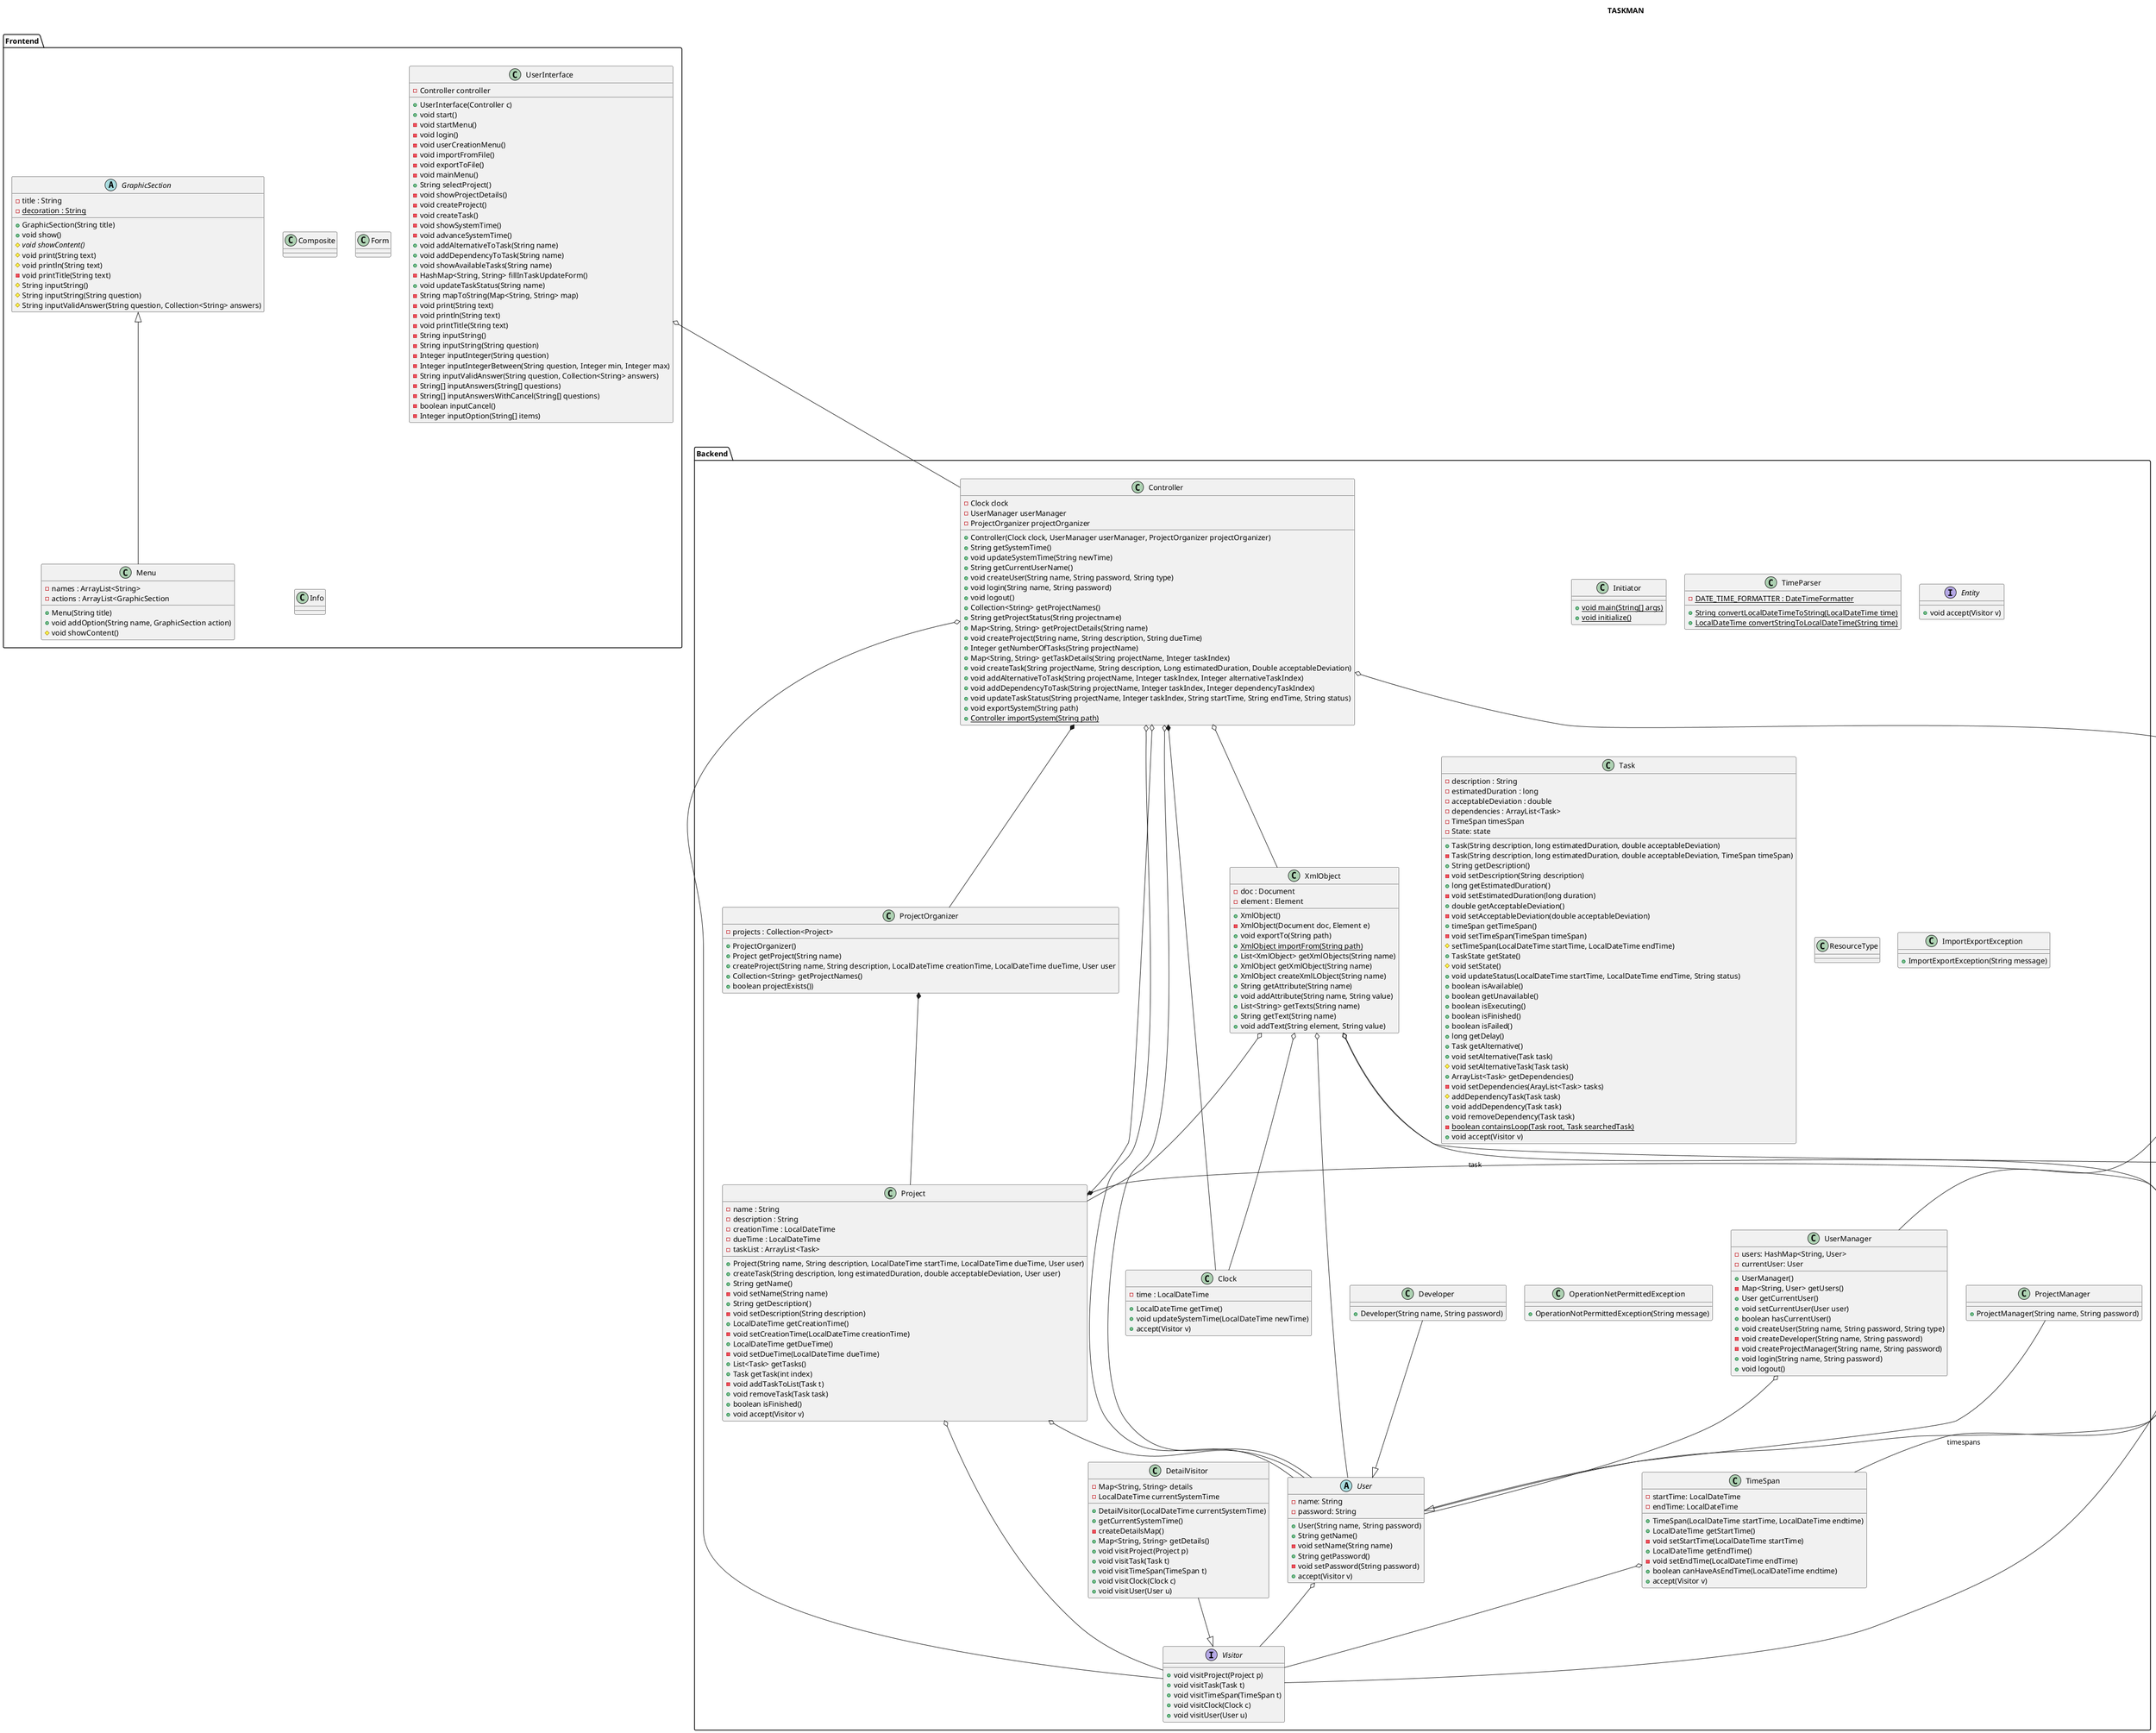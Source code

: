 @startuml

title TASKMAN\n
  


  package Frontend {
    class Composite {

    }
  }

  package Frontend {
    class Form {

    }
  }

  package Frontend {
    abstract class GraphicSection {
        - title : String
        {static} - decoration : String
        
        + GraphicSection(String title)
        + void show()
        {abstract} # void showContent()
        # void print(String text)
        # void println(String text)
        - void printTitle(String text)
        # String inputString()
        # String inputString(String question)
        # String inputValidAnswer(String question, Collection<String> answers)
    }
  }

  package Frontend {
    class Info {

    }
  }

  package Frontend {
    class Menu {
        - names : ArrayList<String>
        - actions : ArrayList<GraphicSection

        + Menu(String title)
        + void addOption(String name, GraphicSection action)
        # void showContent()
    }
  }

  package Frontend {
    class UserInterface {
        - Controller controller

        + UserInterface(Controller c)
        + void start()
        - void startMenu()
        - void login()
        - void userCreationMenu()
        - void importFromFile()
        - void exportToFile()
        - void mainMenu()
        + String selectProject()
        - void showProjectDetails()
        - void createProject()
        - void createTask()
        - void showSystemTime()
        - void advanceSystemTime()
        + void addAlternativeToTask(String name)
        + void addDependencyToTask(String name)
        + void showAvailableTasks(String name)
        - HashMap<String, String> fillInTaskUpdateForm()
        + void updateTaskStatus(String name)
        - String mapToString(Map<String, String> map)
        - void print(String text)
        - void println(String text)
        - void printTitle(String text)
        - String inputString()
        - String inputString(String question)
        - Integer inputInteger(String question)
        - Integer inputIntegerBetween(String question, Integer min, Integer max)
        - String inputValidAnswer(String question, Collection<String> answers)
        - String[] inputAnswers(String[] questions)
        - String[] inputAnswersWithCancel(String[] questions)
        - boolean inputCancel()
        - Integer inputOption(String[] items)
    }
  }
  


  package Backend {
    class Initiator {
        {static} + void main(String[] args)
        {static} + void initialize()        
    }
  }


  package Backend {
    class Controller {
        - Clock clock
        - UserManager userManager
        - ProjectOrganizer projectOrganizer

        + Controller(Clock clock, UserManager userManager, ProjectOrganizer projectOrganizer)
        + String getSystemTime()
        + void updateSystemTime(String newTime)
        + String getCurrentUserName()
        + void createUser(String name, String password, String type)
        + void login(String name, String password)
        + void logout()
        + Collection<String> getProjectNames()
        + String getProjectStatus(String projectname)
        + Map<String, String> getProjectDetails(String name)
        + void createProject(String name, String description, String dueTime)
        + Integer getNumberOfTasks(String projectName)
        + Map<String, String> getTaskDetails(String projectName, Integer taskIndex)
        + void createTask(String projectName, String description, Long estimatedDuration, Double acceptableDeviation)
        + void addAlternativeToTask(String projectName, Integer taskIndex, Integer alternativeTaskIndex)
        + void addDependencyToTask(String projectName, Integer taskIndex, Integer dependencyTaskIndex)
        + void updateTaskStatus(String projectName, Integer taskIndex, String startTime, String endTime, String status)
        + void exportSystem(String path)
        {static} + Controller importSystem(String path)
    }
  }


  package Backend {
    class Clock {
        - time : LocalDateTime

        + LocalDateTime getTime()
        + void updateSystemTime(LocalDateTime newTime)
        + accept(Visitor v)
    }
  }


  package Backend {
    class TimeParser {
        {static} - DATE_TIME_FORMATTER : DateTimeFormatter

        {static} + String convertLocalDateTimeToString(LocalDateTime time)
        {static} + LocalDateTime convertStringToLocalDateTime(String time)       
    }
  }


  package Backend {
    interface Entity {
        + void accept(Visitor v)
    }
  }


  package Backend {
    interface Visitor {
        + void visitProject(Project p)
        + void visitTask(Task t)
        + void visitTimeSpan(TimeSpan t)
        + void visitClock(Clock c)
        + void visitUser(User u)
    }
  }
  
  package Backend {
    class DetailVisitor {
        - Map<String, String> details
        - LocalDateTime currentSystemTime
        + DetailVisitor(LocalDateTime currentSystemTime)
        + getCurrentSystemTime()
        - createDetailsMap()
        + Map<String, String> getDetails()
        + void visitProject(Project p)
        + void visitTask(Task t)
        + void visitTimeSpan(TimeSpan t)
        + void visitClock(Clock c)
        + void visitUser(User u)
    }
  }

  package Backend {
    class Project {
        - name : String
        - description : String
        - creationTime : LocalDateTime
        - dueTime : LocalDateTime
        - taskList : ArrayList<Task>

        + Project(String name, String description, LocalDateTime startTime, LocalDateTime dueTime, User user)
        + createTask(String description, long estimatedDuration, double acceptableDeviation, User user)
        + String getName()
        - void setName(String name)
        + String getDescription()
        - void setDescription(String description)
        + LocalDateTime getCreationTime()
        - void setCreationTime(LocalDateTime creationTime)
        + LocalDateTime getDueTime()
        - void setDueTime(LocalDateTime dueTime)
        + List<Task> getTasks()
        + Task getTask(int index)
        - void addTaskToList(Task t)
        + void removeTask(Task task)
        + boolean isFinished()
        + void accept(Visitor v)
    }
  }


  package Backend {
    class ProjectOrganizer {
        - projects : Collection<Project>

        + ProjectOrganizer()
        + Project getProject(String name)
        + createProject(String name, String description, LocalDateTime creationTime, LocalDateTime dueTime, User user
        + Collection<String> getProjectNames()
        + boolean projectExists())
    }
  }
  

  

  package Backend {
    class Task {
        - description : String
        - estimatedDuration : long
        - acceptableDeviation : double
        - dependencies : ArrayList<Task>
        - TimeSpan timesSpan
        - State: state

        + Task(String description, long estimatedDuration, double acceptableDeviation)
        - Task(String description, long estimatedDuration, double acceptableDeviation, TimeSpan timeSpan)
        + String getDescription()
        - void setDescription(String description)
        + long getEstimatedDuration()
        - void setEstimatedDuration(long duration)
        + double getAcceptableDeviation()
        - void setAcceptableDeviation(double acceptableDeviation)
        + timeSpan getTimeSpan()
        - void setTimeSpan(TimeSpan timeSpan)
        # setTimeSpan(LocalDateTime startTime, LocalDateTime endTime)
        + TaskState getState()
        # void setState()
        + void updateStatus(LocalDateTime startTime, LocalDateTime endTime, String status)
        + boolean isAvailable()
        + boolean getUnavailable()
        + boolean isExecuting()
        + boolean isFinished()
        + boolean isFailed()
        + long getDelay()
        + Task getAlternative()
        + void setAlternative(Task task)
        # void setAlternativeTask(Task task)
        + ArrayList<Task> getDependencies()
        - void setDependencies(ArayList<Task> tasks)
        # addDependencyTask(Task task)
        + void addDependency(Task task)
        + void removeDependency(Task task)
        {static} - boolean containsLoop(Task root, Task searchedTask)
        + void accept(Visitor v)
    }
  }

  package taskman {
    package taskman.Backend {
      package taskman.Backend.Task {
        abstract class TaskState {
            + boolean isAvailable(Task task)
            + boolean isUnavailable(Task task)
            + boolean isExecuting(Task task)
            + boolean isFinished(Task task)
            + boolean isFailed(Task task)
            + long getDelay(Task task)
            + boolean updateStatus(Task task, LocalDateTime startTime, LocalDateTime endTime, String taskStatus)
            + void setAlternative(Task task, Task alternative)
            + void addDependency(Task task, Task dependency)
        }
      }
    }
  }
  

  package taskman {
    package taskman.Backend {
      package taskman.Backend.Task {
        class TaskStateExecuting {
            + TaskStateExecuting()
            + boolean isExecuting()
            + void updateStatus(Task task, LocalDateTime startTime, LocalDateTime endTime)
        }
      }
    }
  }
  

  package taskman {
    package taskman.Backend {
      package taskman.Backend.Task {
        class TaskStateFailed {
            + TaskStateFailed()
            + boolean isFailed()
            + void setAlternative(Task task, Task alternative)
        }
      }
    }
  }
  

  package taskman {
    package taskman.Backend {
      package taskman.Backend.Task {
        class TaskStateFinished {
            + TaskStateFinished()
            + boolean isFinished()
            + long getDelay(Task task)
        }
      }
    }
  }
  
  package taskman {
    package taskman.Backend {
      package taskman.Backend.Task {
        class TaskStateInactive {
            + TaskStateInactive()
            + boolean isAvailable(Task task)
            + boolean isUnavailable(Task task)
            + void addDependency(Task task, Task dependency)
        }
      }
    }
  }
  

  package Backend {
    class TimeSpan {
        - startTime: LocalDateTime
        - endTime: LocalDateTime

        + TimeSpan(LocalDateTime startTime, LocalDateTime endtime)
        + LocalDateTime getStartTime()
        - void setStartTime(LocalDateTime startTime)
        + LocalDateTime getEndTime()
        - void setEndTime(LocalDateTime endTime)
        + boolean canHaveAsEndTime(LocalDateTime endtime)
        + accept(Visitor v)
    }
  }  


  package Backend {
     class ResourceType {
     }
  }


  package Backend {
     class UserManager {
        - users: HashMap<String, User>
        - currentUser: User

        + UserManager()
        - Map<String, User> getUsers()
        + User getCurrentUser()
        + void setCurrentUser(User user)
        + boolean hasCurrentUser()
        + void createUser(String name, String password, String type)
        - void createDeveloper(String name, String password)
        - void createProjectManager(String name, String password)
        + void login(String name, String password)
        + void logout()
     }
  }


  package Backend {
     abstract class User {
        - name: String
        - password: String

        + User(String name, String password)
        + String getName()
        - void setName(String name)
        + String getPassword()
        - void setPassword(String password)
        + accept(Visitor v)
     }
  }


  package Backend {
     class ProjectManager {
         + ProjectManager(String name, String password)
     }
  }


  package Backend {
     class Developer {
          + Developer(String name, String password)
     }
  }
  

  package Backend {
    class ImportExportException {
        + ImportExportException(String message)
    }
  }


  package Backend {
    class OperationNetPermittedException {
        + OperationNotPermittedException(String message)
    }
  }  
   

  package Backend {
    class XmlObject {
        - doc : Document
        - element : Element

        + XmlObject()
        - XmlObject(Document doc, Element e)
        + void exportTo(String path)
        {static} + XmlObject importFrom(String path)
        + List<XmlObject> getXmlObjects(String name)
        + XmlObject getXmlObject(String name)
        + XmlObject createXmlLObject(String name)
        + String getAttribute(String name)
        + void addAttribute(String name, String value)        
        + List<String> getTexts(String name)
        + String getText(String name)
        + void addText(String element, String value)
    }
  }
  


  GraphicSection <|-- Menu
  UserInterface o-- Controller

  Controller *-- Clock 
  Controller *-- ProjectOrganizer
  Controller o-- Project
  Controller o-- Task
  Controller o-- XmlObject
  Controller o-- User
  ProjectOrganizer *-- Project
  Project *-- Task: task
  Task *-- Task : alternative
  Task *-- Task: dependencies
  Task *-- TimeSpan: timespans
  Task *-- TaskState
  TaskStateInactive --|> TaskState
  TaskStateExecuting --|> TaskState
  TaskStateFailed --|> TaskState
  TaskStateFinished --|> TaskState
  XmlObject o-- Project
  XmlObject o-- Task
  XmlObject o-- User
  XmlObject o-- Clock
  XmlObject o-- XmlException
  controller o-- UserManager
  UserManager o-- User
  Developer --|> User
  ProjectManager --|> User
  Task o-- User
  Project o-- User
  Controller o-- User
  Project o-- Visitor
  Task o-- Visitor
  TimeSpan o-- Visitor
  User o-- Visitor
  Controller o-- Visitor
  DetailVisitor --|> Visitor


@enduml
